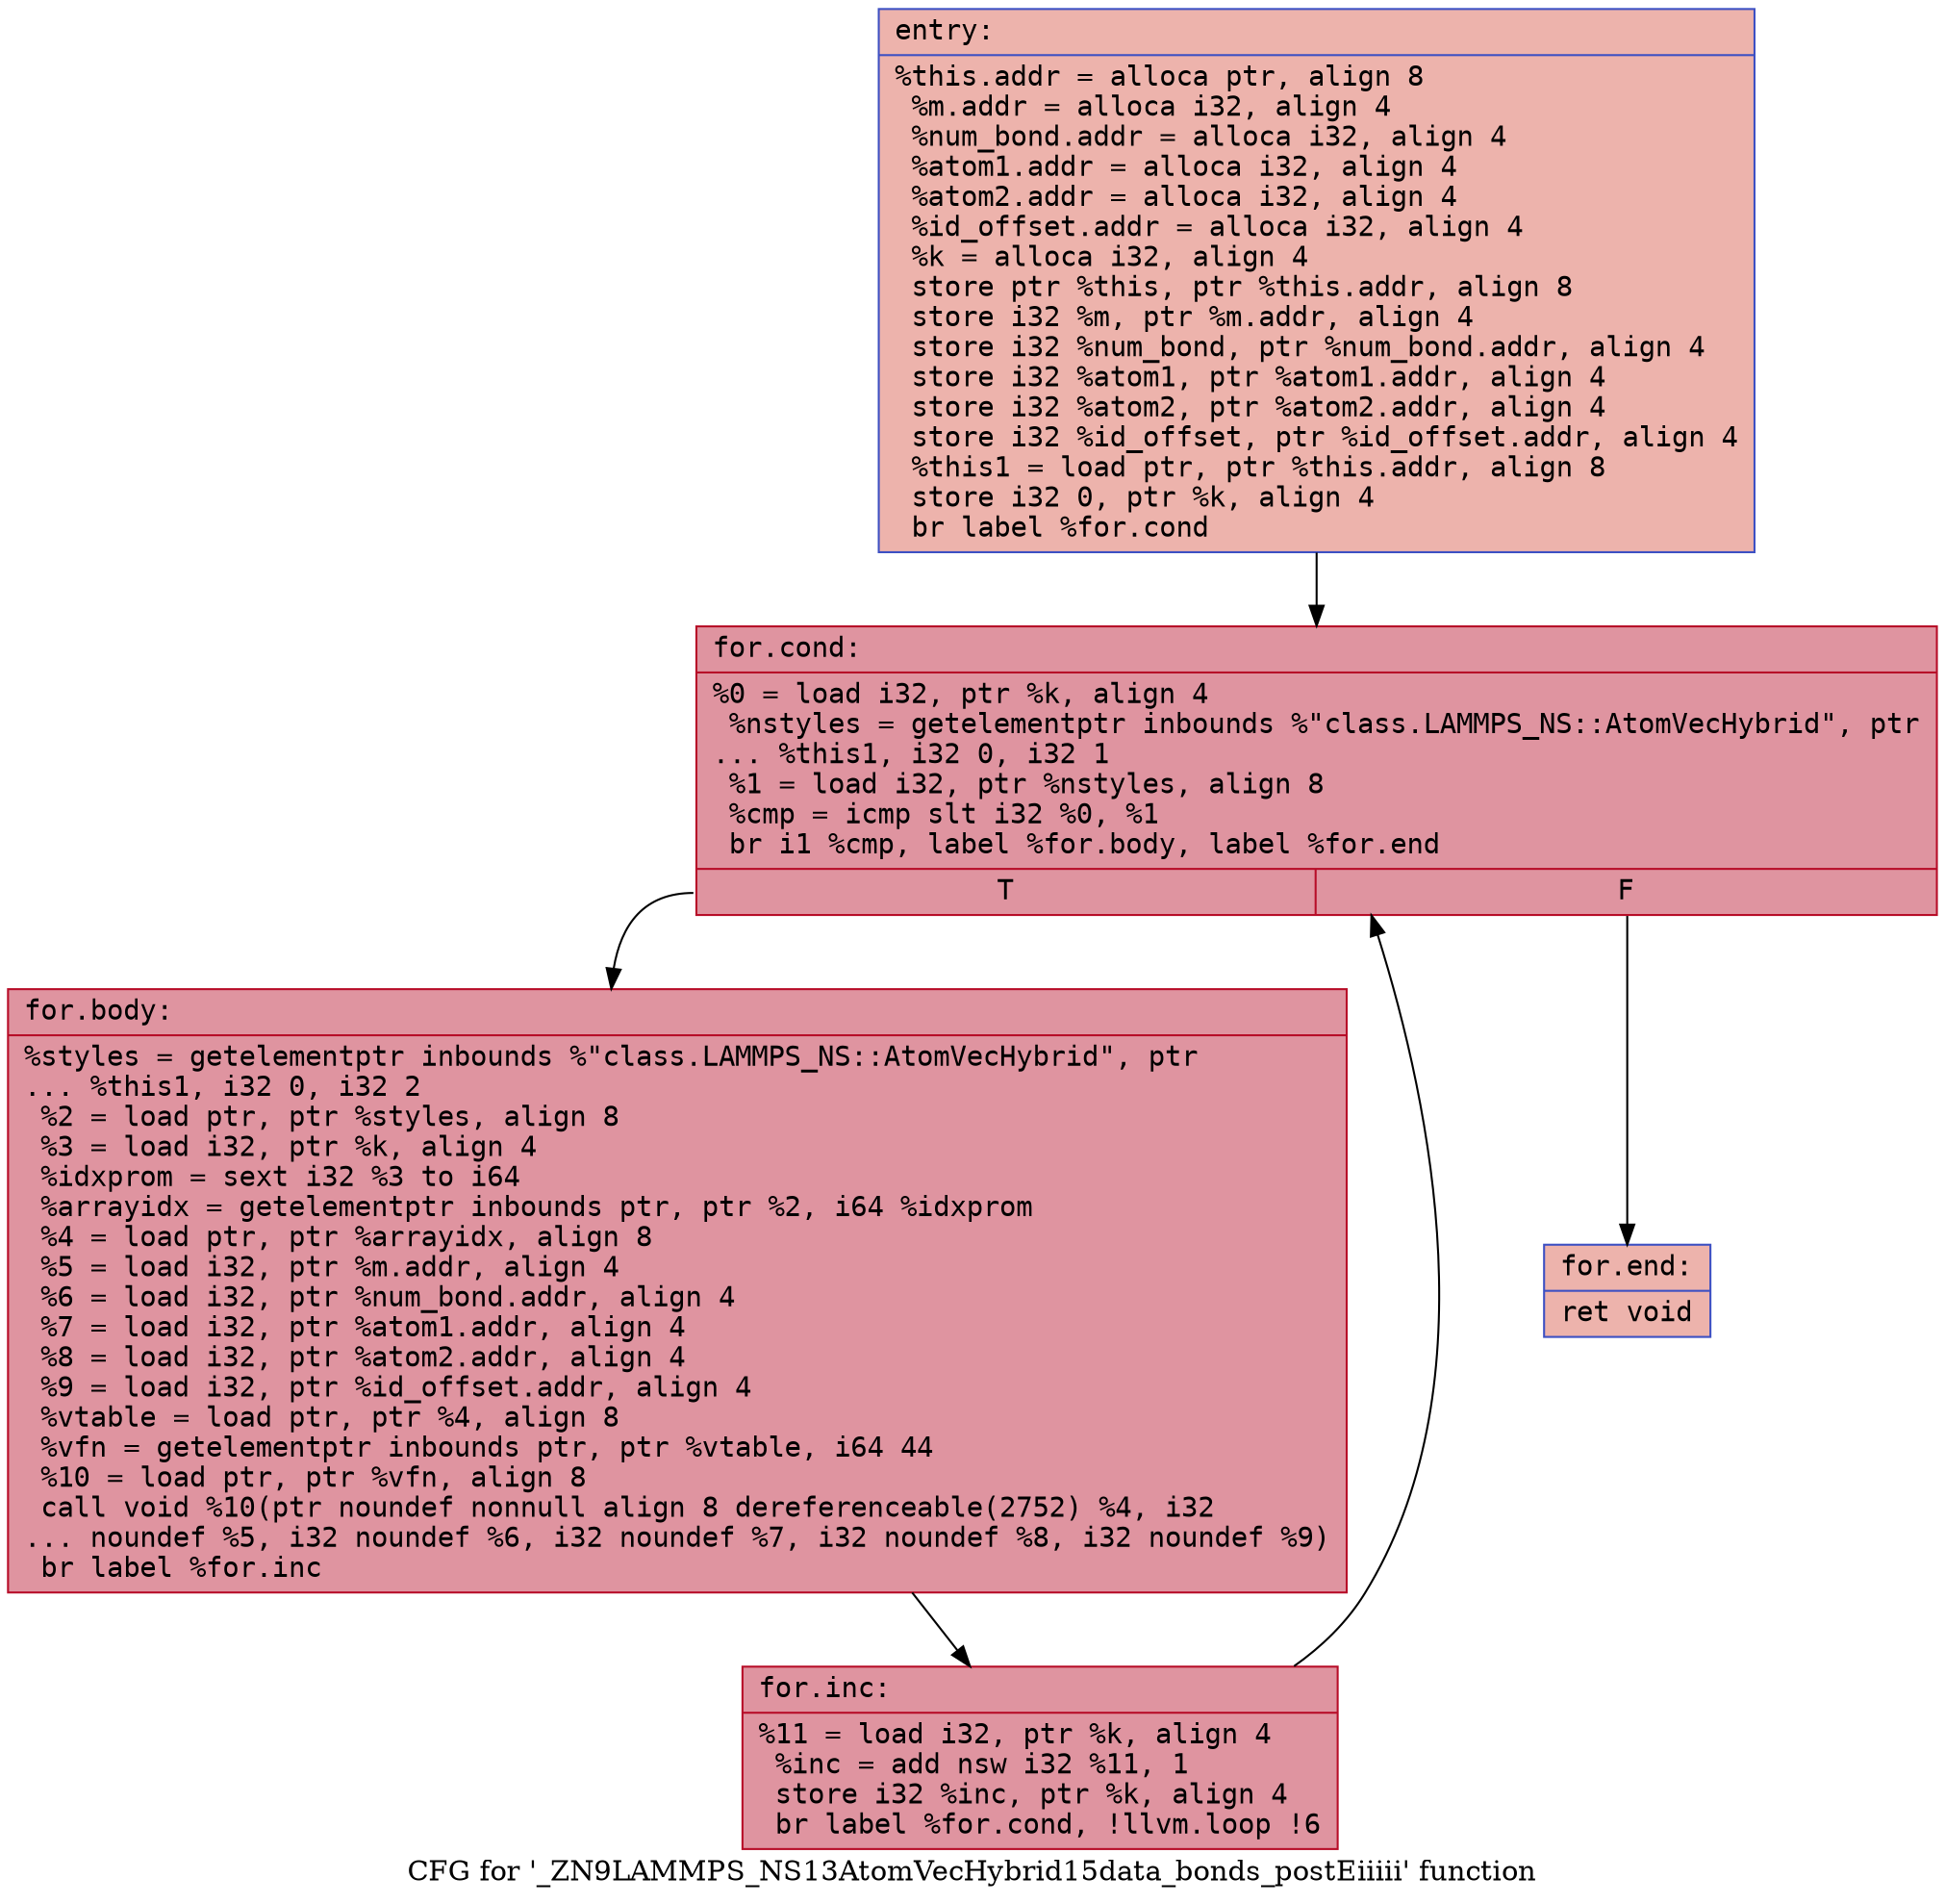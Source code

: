 digraph "CFG for '_ZN9LAMMPS_NS13AtomVecHybrid15data_bonds_postEiiiii' function" {
	label="CFG for '_ZN9LAMMPS_NS13AtomVecHybrid15data_bonds_postEiiiii' function";

	Node0x557e2af969a0 [shape=record,color="#3d50c3ff", style=filled, fillcolor="#d6524470" fontname="Courier",label="{entry:\l|  %this.addr = alloca ptr, align 8\l  %m.addr = alloca i32, align 4\l  %num_bond.addr = alloca i32, align 4\l  %atom1.addr = alloca i32, align 4\l  %atom2.addr = alloca i32, align 4\l  %id_offset.addr = alloca i32, align 4\l  %k = alloca i32, align 4\l  store ptr %this, ptr %this.addr, align 8\l  store i32 %m, ptr %m.addr, align 4\l  store i32 %num_bond, ptr %num_bond.addr, align 4\l  store i32 %atom1, ptr %atom1.addr, align 4\l  store i32 %atom2, ptr %atom2.addr, align 4\l  store i32 %id_offset, ptr %id_offset.addr, align 4\l  %this1 = load ptr, ptr %this.addr, align 8\l  store i32 0, ptr %k, align 4\l  br label %for.cond\l}"];
	Node0x557e2af969a0 -> Node0x557e2af98830[tooltip="entry -> for.cond\nProbability 100.00%" ];
	Node0x557e2af98830 [shape=record,color="#b70d28ff", style=filled, fillcolor="#b70d2870" fontname="Courier",label="{for.cond:\l|  %0 = load i32, ptr %k, align 4\l  %nstyles = getelementptr inbounds %\"class.LAMMPS_NS::AtomVecHybrid\", ptr\l... %this1, i32 0, i32 1\l  %1 = load i32, ptr %nstyles, align 8\l  %cmp = icmp slt i32 %0, %1\l  br i1 %cmp, label %for.body, label %for.end\l|{<s0>T|<s1>F}}"];
	Node0x557e2af98830:s0 -> Node0x557e2af98b90[tooltip="for.cond -> for.body\nProbability 96.88%" ];
	Node0x557e2af98830:s1 -> Node0x557e2af98c10[tooltip="for.cond -> for.end\nProbability 3.12%" ];
	Node0x557e2af98b90 [shape=record,color="#b70d28ff", style=filled, fillcolor="#b70d2870" fontname="Courier",label="{for.body:\l|  %styles = getelementptr inbounds %\"class.LAMMPS_NS::AtomVecHybrid\", ptr\l... %this1, i32 0, i32 2\l  %2 = load ptr, ptr %styles, align 8\l  %3 = load i32, ptr %k, align 4\l  %idxprom = sext i32 %3 to i64\l  %arrayidx = getelementptr inbounds ptr, ptr %2, i64 %idxprom\l  %4 = load ptr, ptr %arrayidx, align 8\l  %5 = load i32, ptr %m.addr, align 4\l  %6 = load i32, ptr %num_bond.addr, align 4\l  %7 = load i32, ptr %atom1.addr, align 4\l  %8 = load i32, ptr %atom2.addr, align 4\l  %9 = load i32, ptr %id_offset.addr, align 4\l  %vtable = load ptr, ptr %4, align 8\l  %vfn = getelementptr inbounds ptr, ptr %vtable, i64 44\l  %10 = load ptr, ptr %vfn, align 8\l  call void %10(ptr noundef nonnull align 8 dereferenceable(2752) %4, i32\l... noundef %5, i32 noundef %6, i32 noundef %7, i32 noundef %8, i32 noundef %9)\l  br label %for.inc\l}"];
	Node0x557e2af98b90 -> Node0x557e2af982f0[tooltip="for.body -> for.inc\nProbability 100.00%" ];
	Node0x557e2af982f0 [shape=record,color="#b70d28ff", style=filled, fillcolor="#b70d2870" fontname="Courier",label="{for.inc:\l|  %11 = load i32, ptr %k, align 4\l  %inc = add nsw i32 %11, 1\l  store i32 %inc, ptr %k, align 4\l  br label %for.cond, !llvm.loop !6\l}"];
	Node0x557e2af982f0 -> Node0x557e2af98830[tooltip="for.inc -> for.cond\nProbability 100.00%" ];
	Node0x557e2af98c10 [shape=record,color="#3d50c3ff", style=filled, fillcolor="#d6524470" fontname="Courier",label="{for.end:\l|  ret void\l}"];
}
